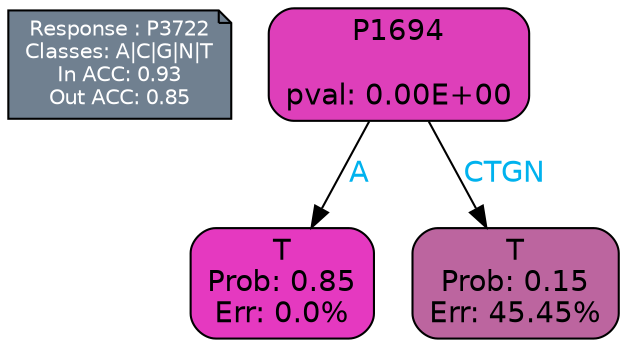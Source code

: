 digraph Tree {
node [shape=box, style="filled, rounded", color="black", fontname=helvetica] ;
graph [ranksep=equally, splines=polylines, bgcolor=transparent, dpi=600] ;
edge [fontname=helvetica] ;
LEGEND [label="Response : P3722
Classes: A|C|G|N|T
In ACC: 0.93
Out ACC: 0.85
",shape=note,align=left,style=filled,fillcolor="slategray",fontcolor="white",fontsize=10];1 [label="P1694

pval: 0.00E+00", fillcolor="#de3fba"] ;
2 [label="T
Prob: 0.85
Err: 0.0%", fillcolor="#e539c0"] ;
3 [label="T
Prob: 0.15
Err: 45.45%", fillcolor="#bc659f"] ;
1 -> 2 [label="A",fontcolor=deepskyblue2] ;
1 -> 3 [label="CTGN",fontcolor=deepskyblue2] ;
{rank = same; 2;3;}{rank = same; LEGEND;1;}}
